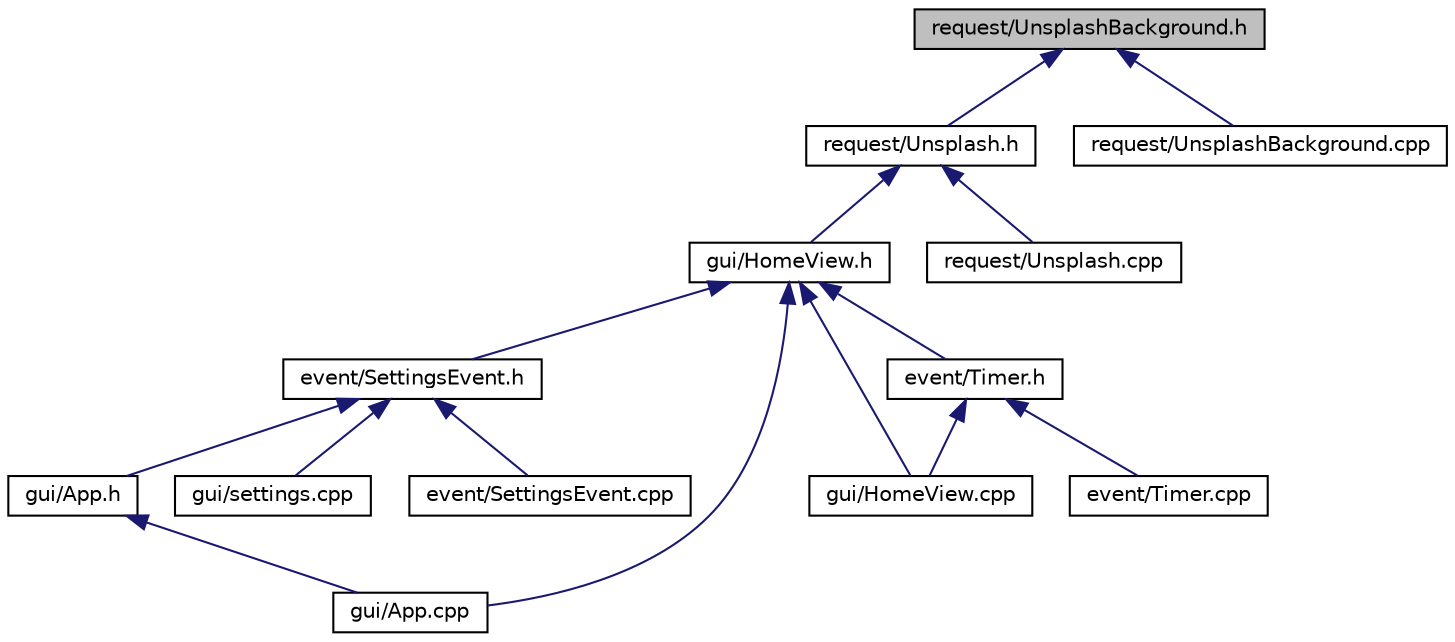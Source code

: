 digraph "request/UnsplashBackground.h"
{
 // LATEX_PDF_SIZE
  edge [fontname="Helvetica",fontsize="10",labelfontname="Helvetica",labelfontsize="10"];
  node [fontname="Helvetica",fontsize="10",shape=record];
  Node1 [label="request/UnsplashBackground.h",height=0.2,width=0.4,color="black", fillcolor="grey75", style="filled", fontcolor="black",tooltip=" "];
  Node1 -> Node2 [dir="back",color="midnightblue",fontsize="10",style="solid",fontname="Helvetica"];
  Node2 [label="request/Unsplash.h",height=0.2,width=0.4,color="black", fillcolor="white", style="filled",URL="$Unsplash_8h.html",tooltip=" "];
  Node2 -> Node3 [dir="back",color="midnightblue",fontsize="10",style="solid",fontname="Helvetica"];
  Node3 [label="gui/HomeView.h",height=0.2,width=0.4,color="black", fillcolor="white", style="filled",URL="$HomeView_8h.html",tooltip=" "];
  Node3 -> Node4 [dir="back",color="midnightblue",fontsize="10",style="solid",fontname="Helvetica"];
  Node4 [label="event/SettingsEvent.h",height=0.2,width=0.4,color="black", fillcolor="white", style="filled",URL="$SettingsEvent_8h.html",tooltip="This file contains the implementation of the SettingsEvent class."];
  Node4 -> Node5 [dir="back",color="midnightblue",fontsize="10",style="solid",fontname="Helvetica"];
  Node5 [label="gui/App.h",height=0.2,width=0.4,color="black", fillcolor="white", style="filled",URL="$App_8h.html",tooltip=" "];
  Node5 -> Node6 [dir="back",color="midnightblue",fontsize="10",style="solid",fontname="Helvetica"];
  Node6 [label="gui/App.cpp",height=0.2,width=0.4,color="black", fillcolor="white", style="filled",URL="$App_8cpp.html",tooltip=" "];
  Node4 -> Node7 [dir="back",color="midnightblue",fontsize="10",style="solid",fontname="Helvetica"];
  Node7 [label="gui/settings.cpp",height=0.2,width=0.4,color="black", fillcolor="white", style="filled",URL="$settings_8cpp.html",tooltip="Implementation file for the Settings class This file contains the implementation of the Settings clas..."];
  Node4 -> Node8 [dir="back",color="midnightblue",fontsize="10",style="solid",fontname="Helvetica"];
  Node8 [label="event/SettingsEvent.cpp",height=0.2,width=0.4,color="black", fillcolor="white", style="filled",URL="$SettingsEvent_8cpp.html",tooltip=" "];
  Node3 -> Node6 [dir="back",color="midnightblue",fontsize="10",style="solid",fontname="Helvetica"];
  Node3 -> Node9 [dir="back",color="midnightblue",fontsize="10",style="solid",fontname="Helvetica"];
  Node9 [label="gui/HomeView.cpp",height=0.2,width=0.4,color="black", fillcolor="white", style="filled",URL="$HomeView_8cpp.html",tooltip=" "];
  Node3 -> Node10 [dir="back",color="midnightblue",fontsize="10",style="solid",fontname="Helvetica"];
  Node10 [label="event/Timer.h",height=0.2,width=0.4,color="black", fillcolor="white", style="filled",URL="$Timer_8h.html",tooltip=" "];
  Node10 -> Node9 [dir="back",color="midnightblue",fontsize="10",style="solid",fontname="Helvetica"];
  Node10 -> Node11 [dir="back",color="midnightblue",fontsize="10",style="solid",fontname="Helvetica"];
  Node11 [label="event/Timer.cpp",height=0.2,width=0.4,color="black", fillcolor="white", style="filled",URL="$Timer_8cpp.html",tooltip=" "];
  Node2 -> Node12 [dir="back",color="midnightblue",fontsize="10",style="solid",fontname="Helvetica"];
  Node12 [label="request/Unsplash.cpp",height=0.2,width=0.4,color="black", fillcolor="white", style="filled",URL="$Unsplash_8cpp.html",tooltip=" "];
  Node1 -> Node13 [dir="back",color="midnightblue",fontsize="10",style="solid",fontname="Helvetica"];
  Node13 [label="request/UnsplashBackground.cpp",height=0.2,width=0.4,color="black", fillcolor="white", style="filled",URL="$UnsplashBackground_8cpp.html",tooltip=" "];
}

